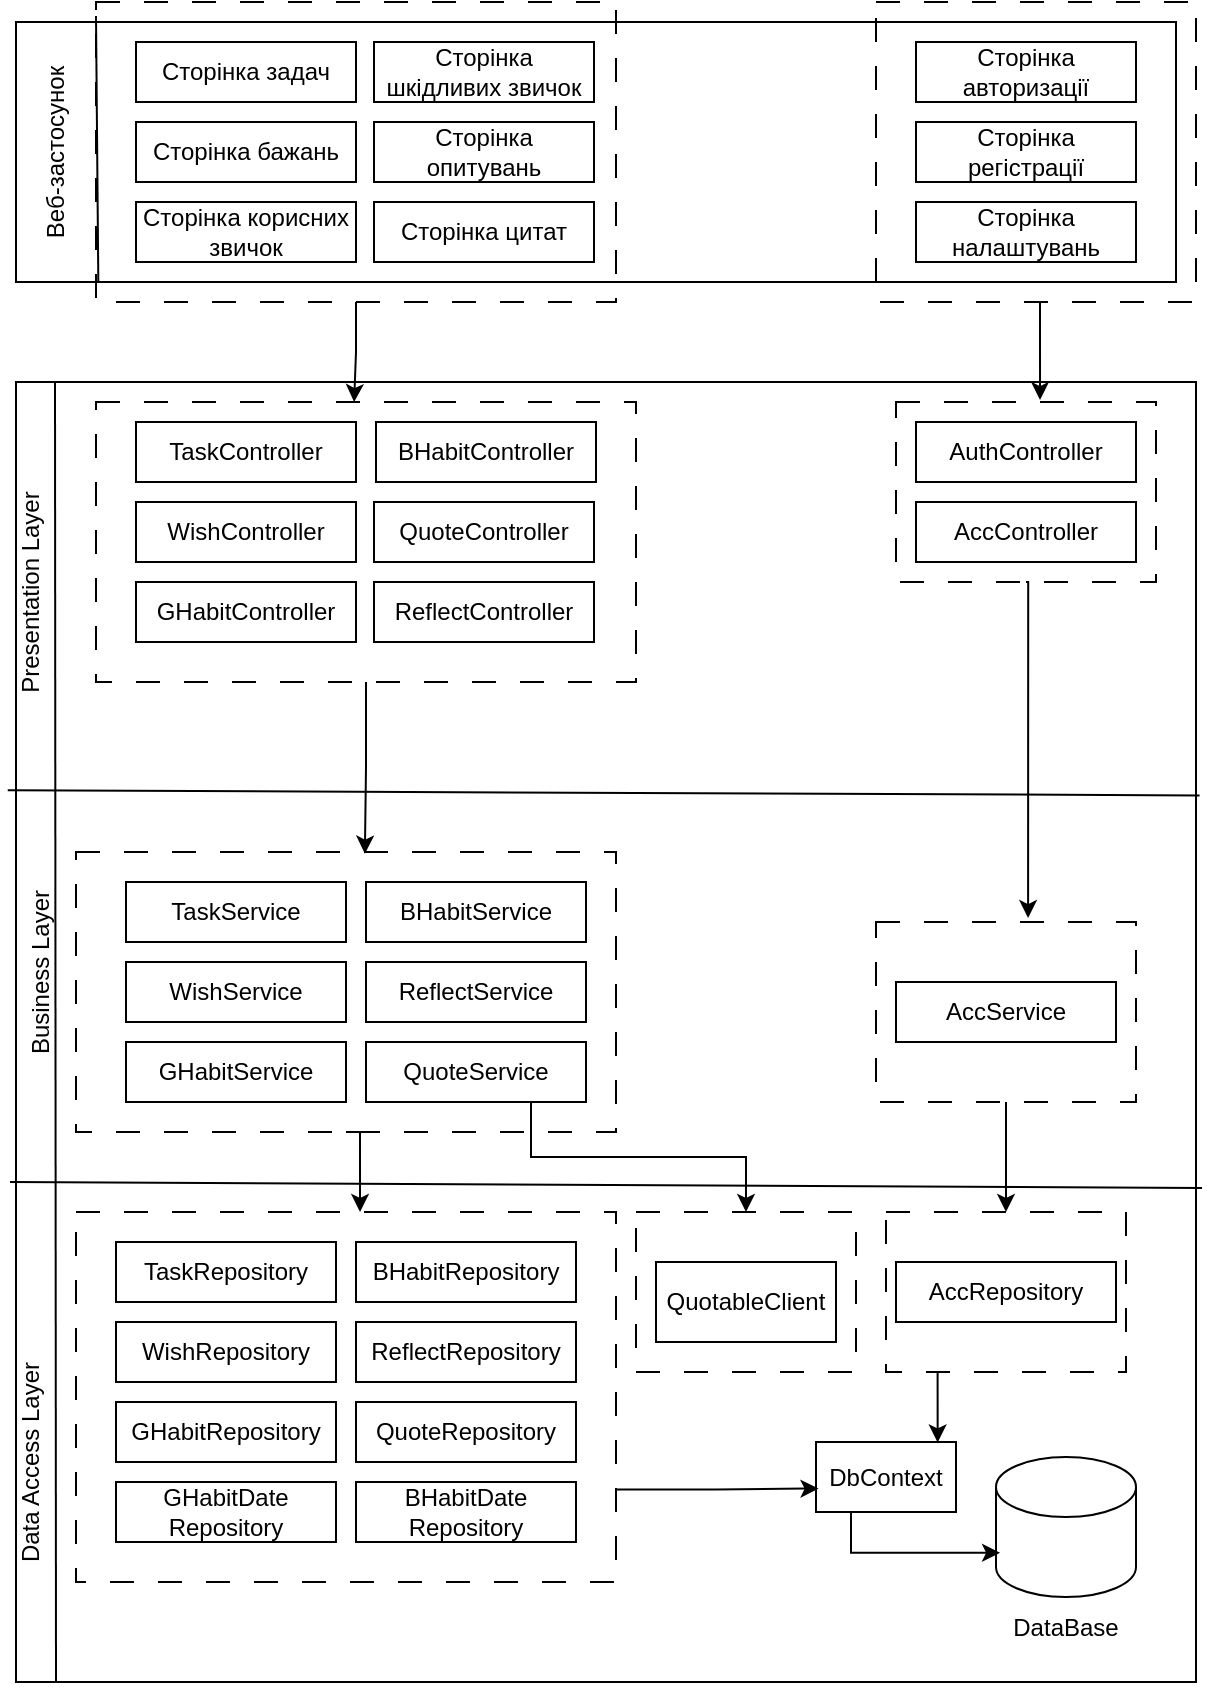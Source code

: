<mxfile version="24.4.4" type="device">
  <diagram name="Page-1" id="u00vH39wuhIC09UBKTAd">
    <mxGraphModel dx="2391" dy="1103" grid="1" gridSize="10" guides="1" tooltips="1" connect="1" arrows="1" fold="1" page="1" pageScale="1" pageWidth="827" pageHeight="1169" math="0" shadow="0">
      <root>
        <mxCell id="0" />
        <mxCell id="1" parent="0" />
        <mxCell id="tMaqAmVBsibLB8jwxXAm-1" value="" style="rounded=0;whiteSpace=wrap;html=1;" parent="1" vertex="1">
          <mxGeometry x="70" y="90" width="580" height="130" as="geometry" />
        </mxCell>
        <mxCell id="tMaqAmVBsibLB8jwxXAm-2" value="" style="endArrow=none;html=1;rounded=0;exitX=0.117;exitY=-0.008;exitDx=0;exitDy=0;exitPerimeter=0;entryX=0.119;entryY=1.015;entryDx=0;entryDy=0;entryPerimeter=0;" parent="1" edge="1">
          <mxGeometry width="50" height="50" relative="1" as="geometry">
            <mxPoint x="110.0" y="87.01" as="sourcePoint" />
            <mxPoint x="111.16" y="220.0" as="targetPoint" />
          </mxGeometry>
        </mxCell>
        <mxCell id="tMaqAmVBsibLB8jwxXAm-3" value="Веб-застосунок" style="text;html=1;align=center;verticalAlign=middle;whiteSpace=wrap;rounded=0;rotation=-90;" parent="1" vertex="1">
          <mxGeometry x="30" y="140" width="120" height="30" as="geometry" />
        </mxCell>
        <mxCell id="tMaqAmVBsibLB8jwxXAm-4" value="" style="rounded=0;whiteSpace=wrap;html=1;" parent="1" vertex="1">
          <mxGeometry x="70" y="270" width="590" height="650" as="geometry" />
        </mxCell>
        <mxCell id="tMaqAmVBsibLB8jwxXAm-5" value="" style="endArrow=none;html=1;rounded=0;exitX=0.117;exitY=-0.008;exitDx=0;exitDy=0;exitPerimeter=0;" parent="1" edge="1">
          <mxGeometry width="50" height="50" relative="1" as="geometry">
            <mxPoint x="89.5" y="270" as="sourcePoint" />
            <mxPoint x="90" y="920" as="targetPoint" />
          </mxGeometry>
        </mxCell>
        <mxCell id="tMaqAmVBsibLB8jwxXAm-6" value="AuthController" style="rounded=0;whiteSpace=wrap;html=1;" parent="1" vertex="1">
          <mxGeometry x="520" y="290" width="110" height="30" as="geometry" />
        </mxCell>
        <mxCell id="tMaqAmVBsibLB8jwxXAm-7" value="AccController" style="rounded=0;whiteSpace=wrap;html=1;" parent="1" vertex="1">
          <mxGeometry x="520" y="330" width="110" height="30" as="geometry" />
        </mxCell>
        <mxCell id="tMaqAmVBsibLB8jwxXAm-8" value="Сторінка авторизації" style="rounded=0;whiteSpace=wrap;html=1;" parent="1" vertex="1">
          <mxGeometry x="520" y="100" width="110" height="30" as="geometry" />
        </mxCell>
        <mxCell id="tMaqAmVBsibLB8jwxXAm-9" value="Сторінка регістрації" style="rounded=0;whiteSpace=wrap;html=1;" parent="1" vertex="1">
          <mxGeometry x="520" y="140" width="110" height="30" as="geometry" />
        </mxCell>
        <mxCell id="tMaqAmVBsibLB8jwxXAm-10" value="Сторінка налаштувань" style="rounded=0;whiteSpace=wrap;html=1;" parent="1" vertex="1">
          <mxGeometry x="520" y="180" width="110" height="30" as="geometry" />
        </mxCell>
        <mxCell id="tMaqAmVBsibLB8jwxXAm-13" value="" style="rounded=0;whiteSpace=wrap;html=1;fillColor=none;dashed=1;dashPattern=12 12;" parent="1" vertex="1">
          <mxGeometry x="510" y="280" width="130" height="90" as="geometry" />
        </mxCell>
        <mxCell id="tMaqAmVBsibLB8jwxXAm-15" value="Сторінка задач" style="rounded=0;whiteSpace=wrap;html=1;" parent="1" vertex="1">
          <mxGeometry x="130" y="100" width="110" height="30" as="geometry" />
        </mxCell>
        <mxCell id="tMaqAmVBsibLB8jwxXAm-16" value="Сторінка бажань" style="rounded=0;whiteSpace=wrap;html=1;" parent="1" vertex="1">
          <mxGeometry x="130" y="140" width="110" height="30" as="geometry" />
        </mxCell>
        <mxCell id="tMaqAmVBsibLB8jwxXAm-17" value="Сторінка корисних звичок" style="rounded=0;whiteSpace=wrap;html=1;" parent="1" vertex="1">
          <mxGeometry x="130" y="180" width="110" height="30" as="geometry" />
        </mxCell>
        <mxCell id="tMaqAmVBsibLB8jwxXAm-18" value="Сторінка шкідливих звичок" style="rounded=0;whiteSpace=wrap;html=1;" parent="1" vertex="1">
          <mxGeometry x="249" y="100" width="110" height="30" as="geometry" />
        </mxCell>
        <mxCell id="tMaqAmVBsibLB8jwxXAm-19" value="Сторінка опитувань" style="rounded=0;whiteSpace=wrap;html=1;" parent="1" vertex="1">
          <mxGeometry x="249" y="140" width="110" height="30" as="geometry" />
        </mxCell>
        <mxCell id="tMaqAmVBsibLB8jwxXAm-20" value="Сторінка цитат" style="rounded=0;whiteSpace=wrap;html=1;" parent="1" vertex="1">
          <mxGeometry x="249" y="180" width="110" height="30" as="geometry" />
        </mxCell>
        <mxCell id="tMaqAmVBsibLB8jwxXAm-12" value="" style="rounded=0;whiteSpace=wrap;html=1;fillColor=none;dashed=1;dashPattern=12 12;" parent="1" vertex="1">
          <mxGeometry x="500" y="80" width="160" height="150" as="geometry" />
        </mxCell>
        <mxCell id="tMaqAmVBsibLB8jwxXAm-21" value="" style="rounded=0;whiteSpace=wrap;html=1;fillColor=none;dashed=1;dashPattern=12 12;" parent="1" vertex="1">
          <mxGeometry x="110" y="80" width="260" height="150" as="geometry" />
        </mxCell>
        <mxCell id="tMaqAmVBsibLB8jwxXAm-22" style="edgeStyle=orthogonalEdgeStyle;rounded=0;orthogonalLoop=1;jettySize=auto;html=1;exitX=0.5;exitY=1;exitDx=0;exitDy=0;entryX=0.554;entryY=-0.011;entryDx=0;entryDy=0;entryPerimeter=0;" parent="1" source="tMaqAmVBsibLB8jwxXAm-12" target="tMaqAmVBsibLB8jwxXAm-13" edge="1">
          <mxGeometry relative="1" as="geometry">
            <Array as="points">
              <mxPoint x="582" y="230" />
            </Array>
          </mxGeometry>
        </mxCell>
        <mxCell id="tMaqAmVBsibLB8jwxXAm-24" value="TaskController" style="rounded=0;whiteSpace=wrap;html=1;" parent="1" vertex="1">
          <mxGeometry x="130" y="290" width="110" height="30" as="geometry" />
        </mxCell>
        <mxCell id="tMaqAmVBsibLB8jwxXAm-25" value="WishController" style="rounded=0;whiteSpace=wrap;html=1;" parent="1" vertex="1">
          <mxGeometry x="130" y="330" width="110" height="30" as="geometry" />
        </mxCell>
        <mxCell id="tMaqAmVBsibLB8jwxXAm-26" value="GHabitController" style="rounded=0;whiteSpace=wrap;html=1;" parent="1" vertex="1">
          <mxGeometry x="130" y="370" width="110" height="30" as="geometry" />
        </mxCell>
        <mxCell id="tMaqAmVBsibLB8jwxXAm-27" value="BHabitController" style="rounded=0;whiteSpace=wrap;html=1;" parent="1" vertex="1">
          <mxGeometry x="250" y="290" width="110" height="30" as="geometry" />
        </mxCell>
        <mxCell id="tMaqAmVBsibLB8jwxXAm-28" value="QuoteController" style="rounded=0;whiteSpace=wrap;html=1;" parent="1" vertex="1">
          <mxGeometry x="249" y="330" width="110" height="30" as="geometry" />
        </mxCell>
        <mxCell id="tMaqAmVBsibLB8jwxXAm-29" value="ReflectController" style="rounded=0;whiteSpace=wrap;html=1;" parent="1" vertex="1">
          <mxGeometry x="249" y="370" width="110" height="30" as="geometry" />
        </mxCell>
        <mxCell id="tMaqAmVBsibLB8jwxXAm-30" value="TaskService" style="rounded=0;whiteSpace=wrap;html=1;" parent="1" vertex="1">
          <mxGeometry x="125" y="520" width="110" height="30" as="geometry" />
        </mxCell>
        <mxCell id="tMaqAmVBsibLB8jwxXAm-31" value="WishService" style="rounded=0;whiteSpace=wrap;html=1;" parent="1" vertex="1">
          <mxGeometry x="125" y="560" width="110" height="30" as="geometry" />
        </mxCell>
        <mxCell id="tMaqAmVBsibLB8jwxXAm-32" value="GHabitService" style="rounded=0;whiteSpace=wrap;html=1;" parent="1" vertex="1">
          <mxGeometry x="125" y="600" width="110" height="30" as="geometry" />
        </mxCell>
        <mxCell id="tMaqAmVBsibLB8jwxXAm-33" value="BHabitService" style="rounded=0;whiteSpace=wrap;html=1;" parent="1" vertex="1">
          <mxGeometry x="245" y="520" width="110" height="30" as="geometry" />
        </mxCell>
        <mxCell id="tMaqAmVBsibLB8jwxXAm-70" style="edgeStyle=orthogonalEdgeStyle;rounded=0;orthogonalLoop=1;jettySize=auto;html=1;exitX=0.75;exitY=1;exitDx=0;exitDy=0;entryX=0.5;entryY=0;entryDx=0;entryDy=0;" parent="1" source="tMaqAmVBsibLB8jwxXAm-34" target="tMaqAmVBsibLB8jwxXAm-69" edge="1">
          <mxGeometry relative="1" as="geometry" />
        </mxCell>
        <mxCell id="tMaqAmVBsibLB8jwxXAm-34" value="QuoteService" style="rounded=0;whiteSpace=wrap;html=1;" parent="1" vertex="1">
          <mxGeometry x="245" y="600" width="110" height="30" as="geometry" />
        </mxCell>
        <mxCell id="tMaqAmVBsibLB8jwxXAm-35" value="ReflectService" style="rounded=0;whiteSpace=wrap;html=1;" parent="1" vertex="1">
          <mxGeometry x="245" y="560" width="110" height="30" as="geometry" />
        </mxCell>
        <mxCell id="tMaqAmVBsibLB8jwxXAm-36" value="" style="rounded=0;whiteSpace=wrap;html=1;fillColor=none;dashed=1;dashPattern=12 12;" parent="1" vertex="1">
          <mxGeometry x="110" y="280" width="270" height="140" as="geometry" />
        </mxCell>
        <mxCell id="tMaqAmVBsibLB8jwxXAm-37" style="edgeStyle=orthogonalEdgeStyle;rounded=0;orthogonalLoop=1;jettySize=auto;html=1;exitX=0.5;exitY=1;exitDx=0;exitDy=0;entryX=0.478;entryY=0;entryDx=0;entryDy=0;entryPerimeter=0;" parent="1" source="tMaqAmVBsibLB8jwxXAm-21" target="tMaqAmVBsibLB8jwxXAm-36" edge="1">
          <mxGeometry relative="1" as="geometry" />
        </mxCell>
        <mxCell id="tMaqAmVBsibLB8jwxXAm-39" value="AccService" style="rounded=0;whiteSpace=wrap;html=1;" parent="1" vertex="1">
          <mxGeometry x="510" y="570" width="110" height="30" as="geometry" />
        </mxCell>
        <mxCell id="tMaqAmVBsibLB8jwxXAm-40" value="" style="rounded=0;whiteSpace=wrap;html=1;fillColor=none;dashed=1;dashPattern=12 12;" parent="1" vertex="1">
          <mxGeometry x="100" y="505" width="270" height="140" as="geometry" />
        </mxCell>
        <mxCell id="tMaqAmVBsibLB8jwxXAm-59" style="edgeStyle=orthogonalEdgeStyle;rounded=0;orthogonalLoop=1;jettySize=auto;html=1;exitX=0.5;exitY=1;exitDx=0;exitDy=0;entryX=0.5;entryY=0;entryDx=0;entryDy=0;" parent="1" source="tMaqAmVBsibLB8jwxXAm-42" target="tMaqAmVBsibLB8jwxXAm-58" edge="1">
          <mxGeometry relative="1" as="geometry" />
        </mxCell>
        <mxCell id="tMaqAmVBsibLB8jwxXAm-42" value="" style="rounded=0;whiteSpace=wrap;html=1;fillColor=none;dashed=1;dashPattern=12 12;" parent="1" vertex="1">
          <mxGeometry x="500" y="540" width="130" height="90" as="geometry" />
        </mxCell>
        <mxCell id="tMaqAmVBsibLB8jwxXAm-43" style="edgeStyle=orthogonalEdgeStyle;rounded=0;orthogonalLoop=1;jettySize=auto;html=1;exitX=0.5;exitY=1;exitDx=0;exitDy=0;entryX=0.585;entryY=-0.022;entryDx=0;entryDy=0;entryPerimeter=0;" parent="1" source="tMaqAmVBsibLB8jwxXAm-13" target="tMaqAmVBsibLB8jwxXAm-42" edge="1">
          <mxGeometry relative="1" as="geometry">
            <Array as="points">
              <mxPoint x="576" y="370" />
            </Array>
          </mxGeometry>
        </mxCell>
        <mxCell id="tMaqAmVBsibLB8jwxXAm-44" value="" style="endArrow=none;html=1;rounded=0;exitX=1.003;exitY=0.318;exitDx=0;exitDy=0;exitPerimeter=0;entryX=-0.007;entryY=0.314;entryDx=0;entryDy=0;entryPerimeter=0;" parent="1" source="tMaqAmVBsibLB8jwxXAm-4" target="tMaqAmVBsibLB8jwxXAm-4" edge="1">
          <mxGeometry width="50" height="50" relative="1" as="geometry">
            <mxPoint x="460" y="290" as="sourcePoint" />
            <mxPoint x="30" y="630" as="targetPoint" />
          </mxGeometry>
        </mxCell>
        <mxCell id="tMaqAmVBsibLB8jwxXAm-45" value="Presentation Layer" style="text;html=1;align=center;verticalAlign=middle;whiteSpace=wrap;rounded=0;rotation=-90;" parent="1" vertex="1">
          <mxGeometry x="10" y="360" width="135" height="30" as="geometry" />
        </mxCell>
        <mxCell id="tMaqAmVBsibLB8jwxXAm-46" value="Business Layer" style="text;html=1;align=center;verticalAlign=middle;whiteSpace=wrap;rounded=0;rotation=-90;" parent="1" vertex="1">
          <mxGeometry x="15" y="550" width="135" height="30" as="geometry" />
        </mxCell>
        <mxCell id="tMaqAmVBsibLB8jwxXAm-47" value="" style="endArrow=none;html=1;rounded=0;exitX=1.003;exitY=0.318;exitDx=0;exitDy=0;exitPerimeter=0;entryX=-0.007;entryY=0.314;entryDx=0;entryDy=0;entryPerimeter=0;" parent="1" edge="1">
          <mxGeometry width="50" height="50" relative="1" as="geometry">
            <mxPoint x="663" y="673" as="sourcePoint" />
            <mxPoint x="67" y="670" as="targetPoint" />
          </mxGeometry>
        </mxCell>
        <mxCell id="tMaqAmVBsibLB8jwxXAm-48" value="AccRepository" style="rounded=0;whiteSpace=wrap;html=1;" parent="1" vertex="1">
          <mxGeometry x="510" y="710" width="110" height="30" as="geometry" />
        </mxCell>
        <mxCell id="tMaqAmVBsibLB8jwxXAm-49" value="TaskRepository" style="rounded=0;whiteSpace=wrap;html=1;" parent="1" vertex="1">
          <mxGeometry x="120" y="700" width="110" height="30" as="geometry" />
        </mxCell>
        <mxCell id="tMaqAmVBsibLB8jwxXAm-50" value="WishRepository" style="rounded=0;whiteSpace=wrap;html=1;" parent="1" vertex="1">
          <mxGeometry x="120" y="740" width="110" height="30" as="geometry" />
        </mxCell>
        <mxCell id="tMaqAmVBsibLB8jwxXAm-51" value="GHabitRepository" style="rounded=0;whiteSpace=wrap;html=1;" parent="1" vertex="1">
          <mxGeometry x="120" y="780" width="110" height="30" as="geometry" />
        </mxCell>
        <mxCell id="tMaqAmVBsibLB8jwxXAm-52" value="BHabitRepository" style="rounded=0;whiteSpace=wrap;html=1;" parent="1" vertex="1">
          <mxGeometry x="240" y="700" width="110" height="30" as="geometry" />
        </mxCell>
        <mxCell id="tMaqAmVBsibLB8jwxXAm-53" value="QuoteRepository" style="rounded=0;whiteSpace=wrap;html=1;" parent="1" vertex="1">
          <mxGeometry x="240" y="780" width="110" height="30" as="geometry" />
        </mxCell>
        <mxCell id="tMaqAmVBsibLB8jwxXAm-54" value="ReflectRepository" style="rounded=0;whiteSpace=wrap;html=1;" parent="1" vertex="1">
          <mxGeometry x="240" y="740" width="110" height="30" as="geometry" />
        </mxCell>
        <mxCell id="tMaqAmVBsibLB8jwxXAm-55" value="GHabitDate Repository" style="rounded=0;whiteSpace=wrap;html=1;" parent="1" vertex="1">
          <mxGeometry x="120" y="820" width="110" height="30" as="geometry" />
        </mxCell>
        <mxCell id="tMaqAmVBsibLB8jwxXAm-56" value="BHabitDate Repository" style="rounded=0;whiteSpace=wrap;html=1;" parent="1" vertex="1">
          <mxGeometry x="240" y="820" width="110" height="30" as="geometry" />
        </mxCell>
        <mxCell id="tMaqAmVBsibLB8jwxXAm-57" value="" style="rounded=0;whiteSpace=wrap;html=1;fillColor=none;dashed=1;dashPattern=12 12;" parent="1" vertex="1">
          <mxGeometry x="100" y="685" width="270" height="185" as="geometry" />
        </mxCell>
        <mxCell id="tMaqAmVBsibLB8jwxXAm-58" value="" style="rounded=0;whiteSpace=wrap;html=1;fillColor=none;dashed=1;dashPattern=12 12;" parent="1" vertex="1">
          <mxGeometry x="505" y="685" width="120" height="80" as="geometry" />
        </mxCell>
        <mxCell id="tMaqAmVBsibLB8jwxXAm-60" style="edgeStyle=orthogonalEdgeStyle;rounded=0;orthogonalLoop=1;jettySize=auto;html=1;exitX=0.5;exitY=1;exitDx=0;exitDy=0;entryX=0.526;entryY=0;entryDx=0;entryDy=0;entryPerimeter=0;" parent="1" source="tMaqAmVBsibLB8jwxXAm-40" target="tMaqAmVBsibLB8jwxXAm-57" edge="1">
          <mxGeometry relative="1" as="geometry">
            <Array as="points">
              <mxPoint x="242" y="645" />
            </Array>
          </mxGeometry>
        </mxCell>
        <mxCell id="tMaqAmVBsibLB8jwxXAm-61" value="" style="shape=cylinder3;whiteSpace=wrap;html=1;boundedLbl=1;backgroundOutline=1;size=15;" parent="1" vertex="1">
          <mxGeometry x="560" y="807.5" width="70" height="70" as="geometry" />
        </mxCell>
        <mxCell id="tMaqAmVBsibLB8jwxXAm-65" value="DataBase" style="text;html=1;align=center;verticalAlign=middle;whiteSpace=wrap;rounded=0;" parent="1" vertex="1">
          <mxGeometry x="565" y="877.5" width="60" height="30" as="geometry" />
        </mxCell>
        <mxCell id="tMaqAmVBsibLB8jwxXAm-67" value="Data Access Layer" style="text;html=1;align=center;verticalAlign=middle;whiteSpace=wrap;rounded=0;rotation=-90;" parent="1" vertex="1">
          <mxGeometry x="10" y="800" width="135" height="20" as="geometry" />
        </mxCell>
        <mxCell id="tMaqAmVBsibLB8jwxXAm-68" value="QuotableClient" style="rounded=0;whiteSpace=wrap;html=1;" parent="1" vertex="1">
          <mxGeometry x="390" y="710" width="90" height="40" as="geometry" />
        </mxCell>
        <mxCell id="tMaqAmVBsibLB8jwxXAm-69" value="" style="rounded=0;whiteSpace=wrap;html=1;fillColor=none;dashed=1;dashPattern=12 12;" parent="1" vertex="1">
          <mxGeometry x="380" y="685" width="110" height="80" as="geometry" />
        </mxCell>
        <mxCell id="tMaqAmVBsibLB8jwxXAm-71" style="edgeStyle=orthogonalEdgeStyle;rounded=0;orthogonalLoop=1;jettySize=auto;html=1;exitX=0.5;exitY=1;exitDx=0;exitDy=0;entryX=0.535;entryY=0.006;entryDx=0;entryDy=0;entryPerimeter=0;" parent="1" source="tMaqAmVBsibLB8jwxXAm-36" target="tMaqAmVBsibLB8jwxXAm-40" edge="1">
          <mxGeometry relative="1" as="geometry" />
        </mxCell>
        <mxCell id="LZ6cen2bhNZHRZxJOiEF-1" value="DbContext" style="rounded=0;whiteSpace=wrap;html=1;" vertex="1" parent="1">
          <mxGeometry x="470" y="800" width="70" height="35" as="geometry" />
        </mxCell>
        <mxCell id="LZ6cen2bhNZHRZxJOiEF-3" style="edgeStyle=orthogonalEdgeStyle;rounded=0;orthogonalLoop=1;jettySize=auto;html=1;exitX=1;exitY=0.75;exitDx=0;exitDy=0;entryX=0.018;entryY=0.664;entryDx=0;entryDy=0;entryPerimeter=0;" edge="1" parent="1" source="tMaqAmVBsibLB8jwxXAm-57" target="LZ6cen2bhNZHRZxJOiEF-1">
          <mxGeometry relative="1" as="geometry" />
        </mxCell>
        <mxCell id="LZ6cen2bhNZHRZxJOiEF-5" style="edgeStyle=orthogonalEdgeStyle;rounded=0;orthogonalLoop=1;jettySize=auto;html=1;exitX=0.25;exitY=1;exitDx=0;exitDy=0;entryX=0.869;entryY=0.006;entryDx=0;entryDy=0;entryPerimeter=0;" edge="1" parent="1" source="tMaqAmVBsibLB8jwxXAm-58" target="LZ6cen2bhNZHRZxJOiEF-1">
          <mxGeometry relative="1" as="geometry" />
        </mxCell>
        <mxCell id="LZ6cen2bhNZHRZxJOiEF-7" style="edgeStyle=orthogonalEdgeStyle;rounded=0;orthogonalLoop=1;jettySize=auto;html=1;exitX=0.25;exitY=1;exitDx=0;exitDy=0;entryX=0.029;entryY=0.684;entryDx=0;entryDy=0;entryPerimeter=0;" edge="1" parent="1" source="LZ6cen2bhNZHRZxJOiEF-1" target="tMaqAmVBsibLB8jwxXAm-61">
          <mxGeometry relative="1" as="geometry" />
        </mxCell>
      </root>
    </mxGraphModel>
  </diagram>
</mxfile>
